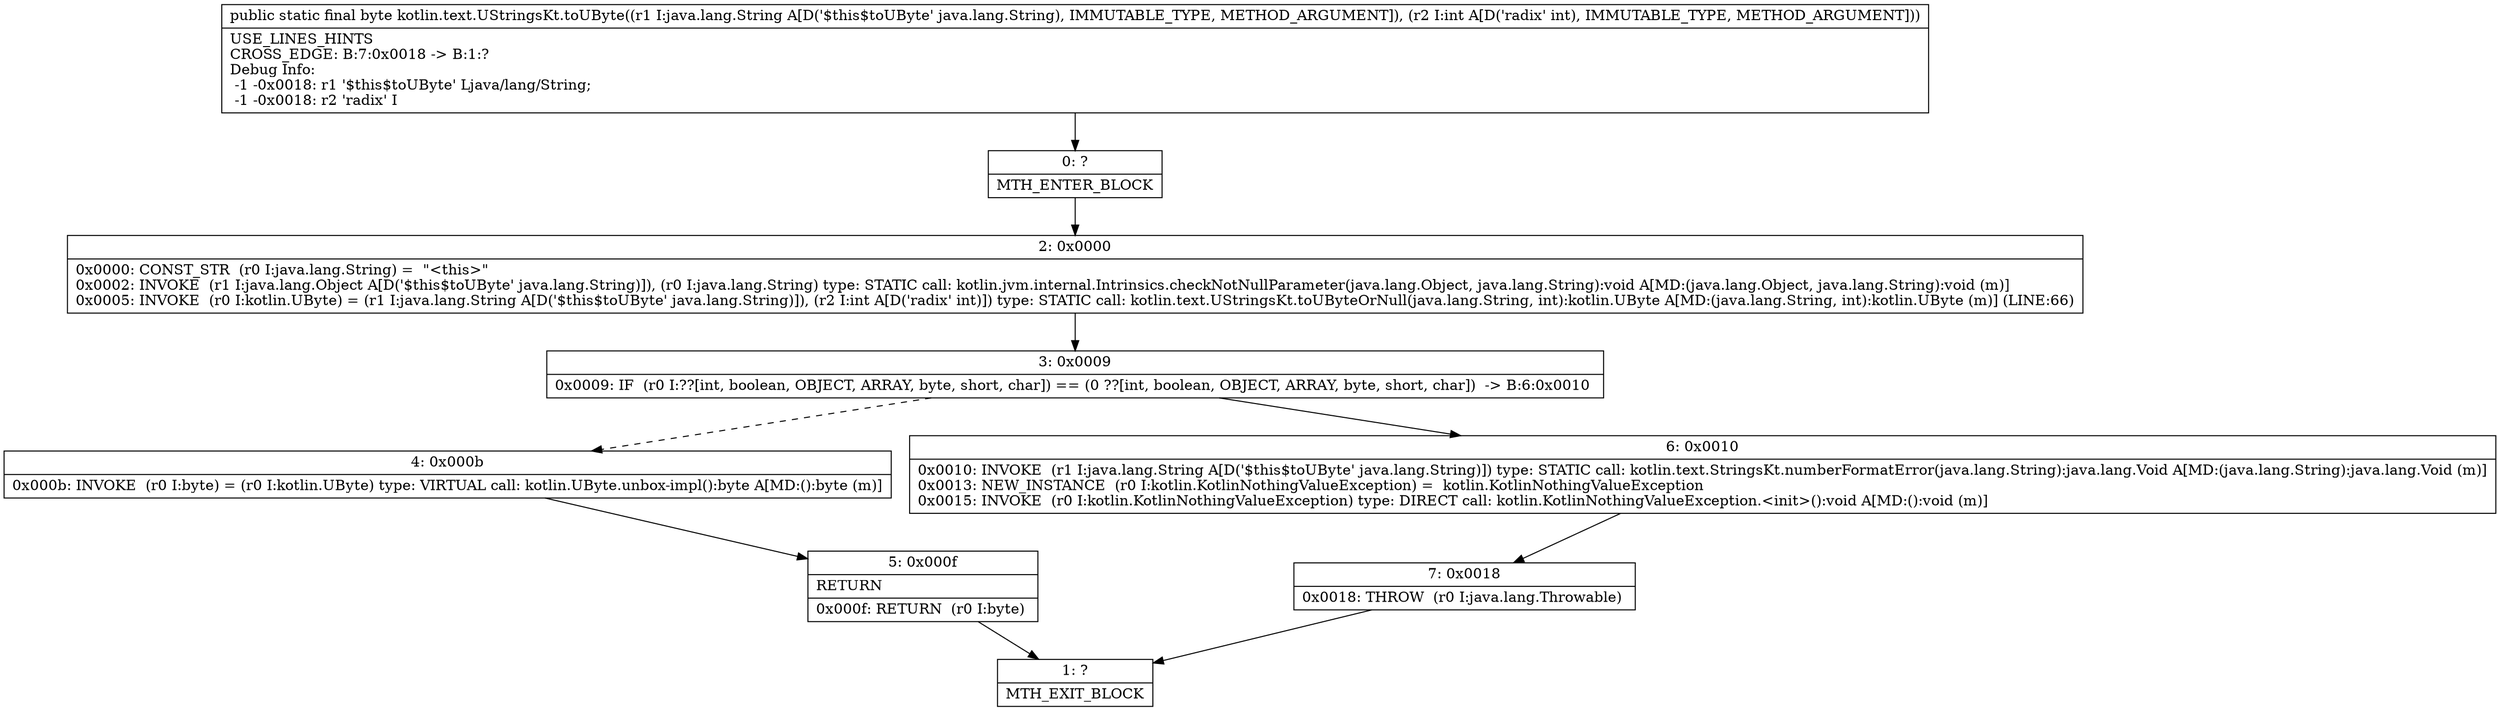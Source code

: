 digraph "CFG forkotlin.text.UStringsKt.toUByte(Ljava\/lang\/String;I)B" {
Node_0 [shape=record,label="{0\:\ ?|MTH_ENTER_BLOCK\l}"];
Node_2 [shape=record,label="{2\:\ 0x0000|0x0000: CONST_STR  (r0 I:java.lang.String) =  \"\<this\>\" \l0x0002: INVOKE  (r1 I:java.lang.Object A[D('$this$toUByte' java.lang.String)]), (r0 I:java.lang.String) type: STATIC call: kotlin.jvm.internal.Intrinsics.checkNotNullParameter(java.lang.Object, java.lang.String):void A[MD:(java.lang.Object, java.lang.String):void (m)]\l0x0005: INVOKE  (r0 I:kotlin.UByte) = (r1 I:java.lang.String A[D('$this$toUByte' java.lang.String)]), (r2 I:int A[D('radix' int)]) type: STATIC call: kotlin.text.UStringsKt.toUByteOrNull(java.lang.String, int):kotlin.UByte A[MD:(java.lang.String, int):kotlin.UByte (m)] (LINE:66)\l}"];
Node_3 [shape=record,label="{3\:\ 0x0009|0x0009: IF  (r0 I:??[int, boolean, OBJECT, ARRAY, byte, short, char]) == (0 ??[int, boolean, OBJECT, ARRAY, byte, short, char])  \-\> B:6:0x0010 \l}"];
Node_4 [shape=record,label="{4\:\ 0x000b|0x000b: INVOKE  (r0 I:byte) = (r0 I:kotlin.UByte) type: VIRTUAL call: kotlin.UByte.unbox\-impl():byte A[MD:():byte (m)]\l}"];
Node_5 [shape=record,label="{5\:\ 0x000f|RETURN\l|0x000f: RETURN  (r0 I:byte) \l}"];
Node_1 [shape=record,label="{1\:\ ?|MTH_EXIT_BLOCK\l}"];
Node_6 [shape=record,label="{6\:\ 0x0010|0x0010: INVOKE  (r1 I:java.lang.String A[D('$this$toUByte' java.lang.String)]) type: STATIC call: kotlin.text.StringsKt.numberFormatError(java.lang.String):java.lang.Void A[MD:(java.lang.String):java.lang.Void (m)]\l0x0013: NEW_INSTANCE  (r0 I:kotlin.KotlinNothingValueException) =  kotlin.KotlinNothingValueException \l0x0015: INVOKE  (r0 I:kotlin.KotlinNothingValueException) type: DIRECT call: kotlin.KotlinNothingValueException.\<init\>():void A[MD:():void (m)]\l}"];
Node_7 [shape=record,label="{7\:\ 0x0018|0x0018: THROW  (r0 I:java.lang.Throwable) \l}"];
MethodNode[shape=record,label="{public static final byte kotlin.text.UStringsKt.toUByte((r1 I:java.lang.String A[D('$this$toUByte' java.lang.String), IMMUTABLE_TYPE, METHOD_ARGUMENT]), (r2 I:int A[D('radix' int), IMMUTABLE_TYPE, METHOD_ARGUMENT]))  | USE_LINES_HINTS\lCROSS_EDGE: B:7:0x0018 \-\> B:1:?\lDebug Info:\l  \-1 \-0x0018: r1 '$this$toUByte' Ljava\/lang\/String;\l  \-1 \-0x0018: r2 'radix' I\l}"];
MethodNode -> Node_0;Node_0 -> Node_2;
Node_2 -> Node_3;
Node_3 -> Node_4[style=dashed];
Node_3 -> Node_6;
Node_4 -> Node_5;
Node_5 -> Node_1;
Node_6 -> Node_7;
Node_7 -> Node_1;
}

